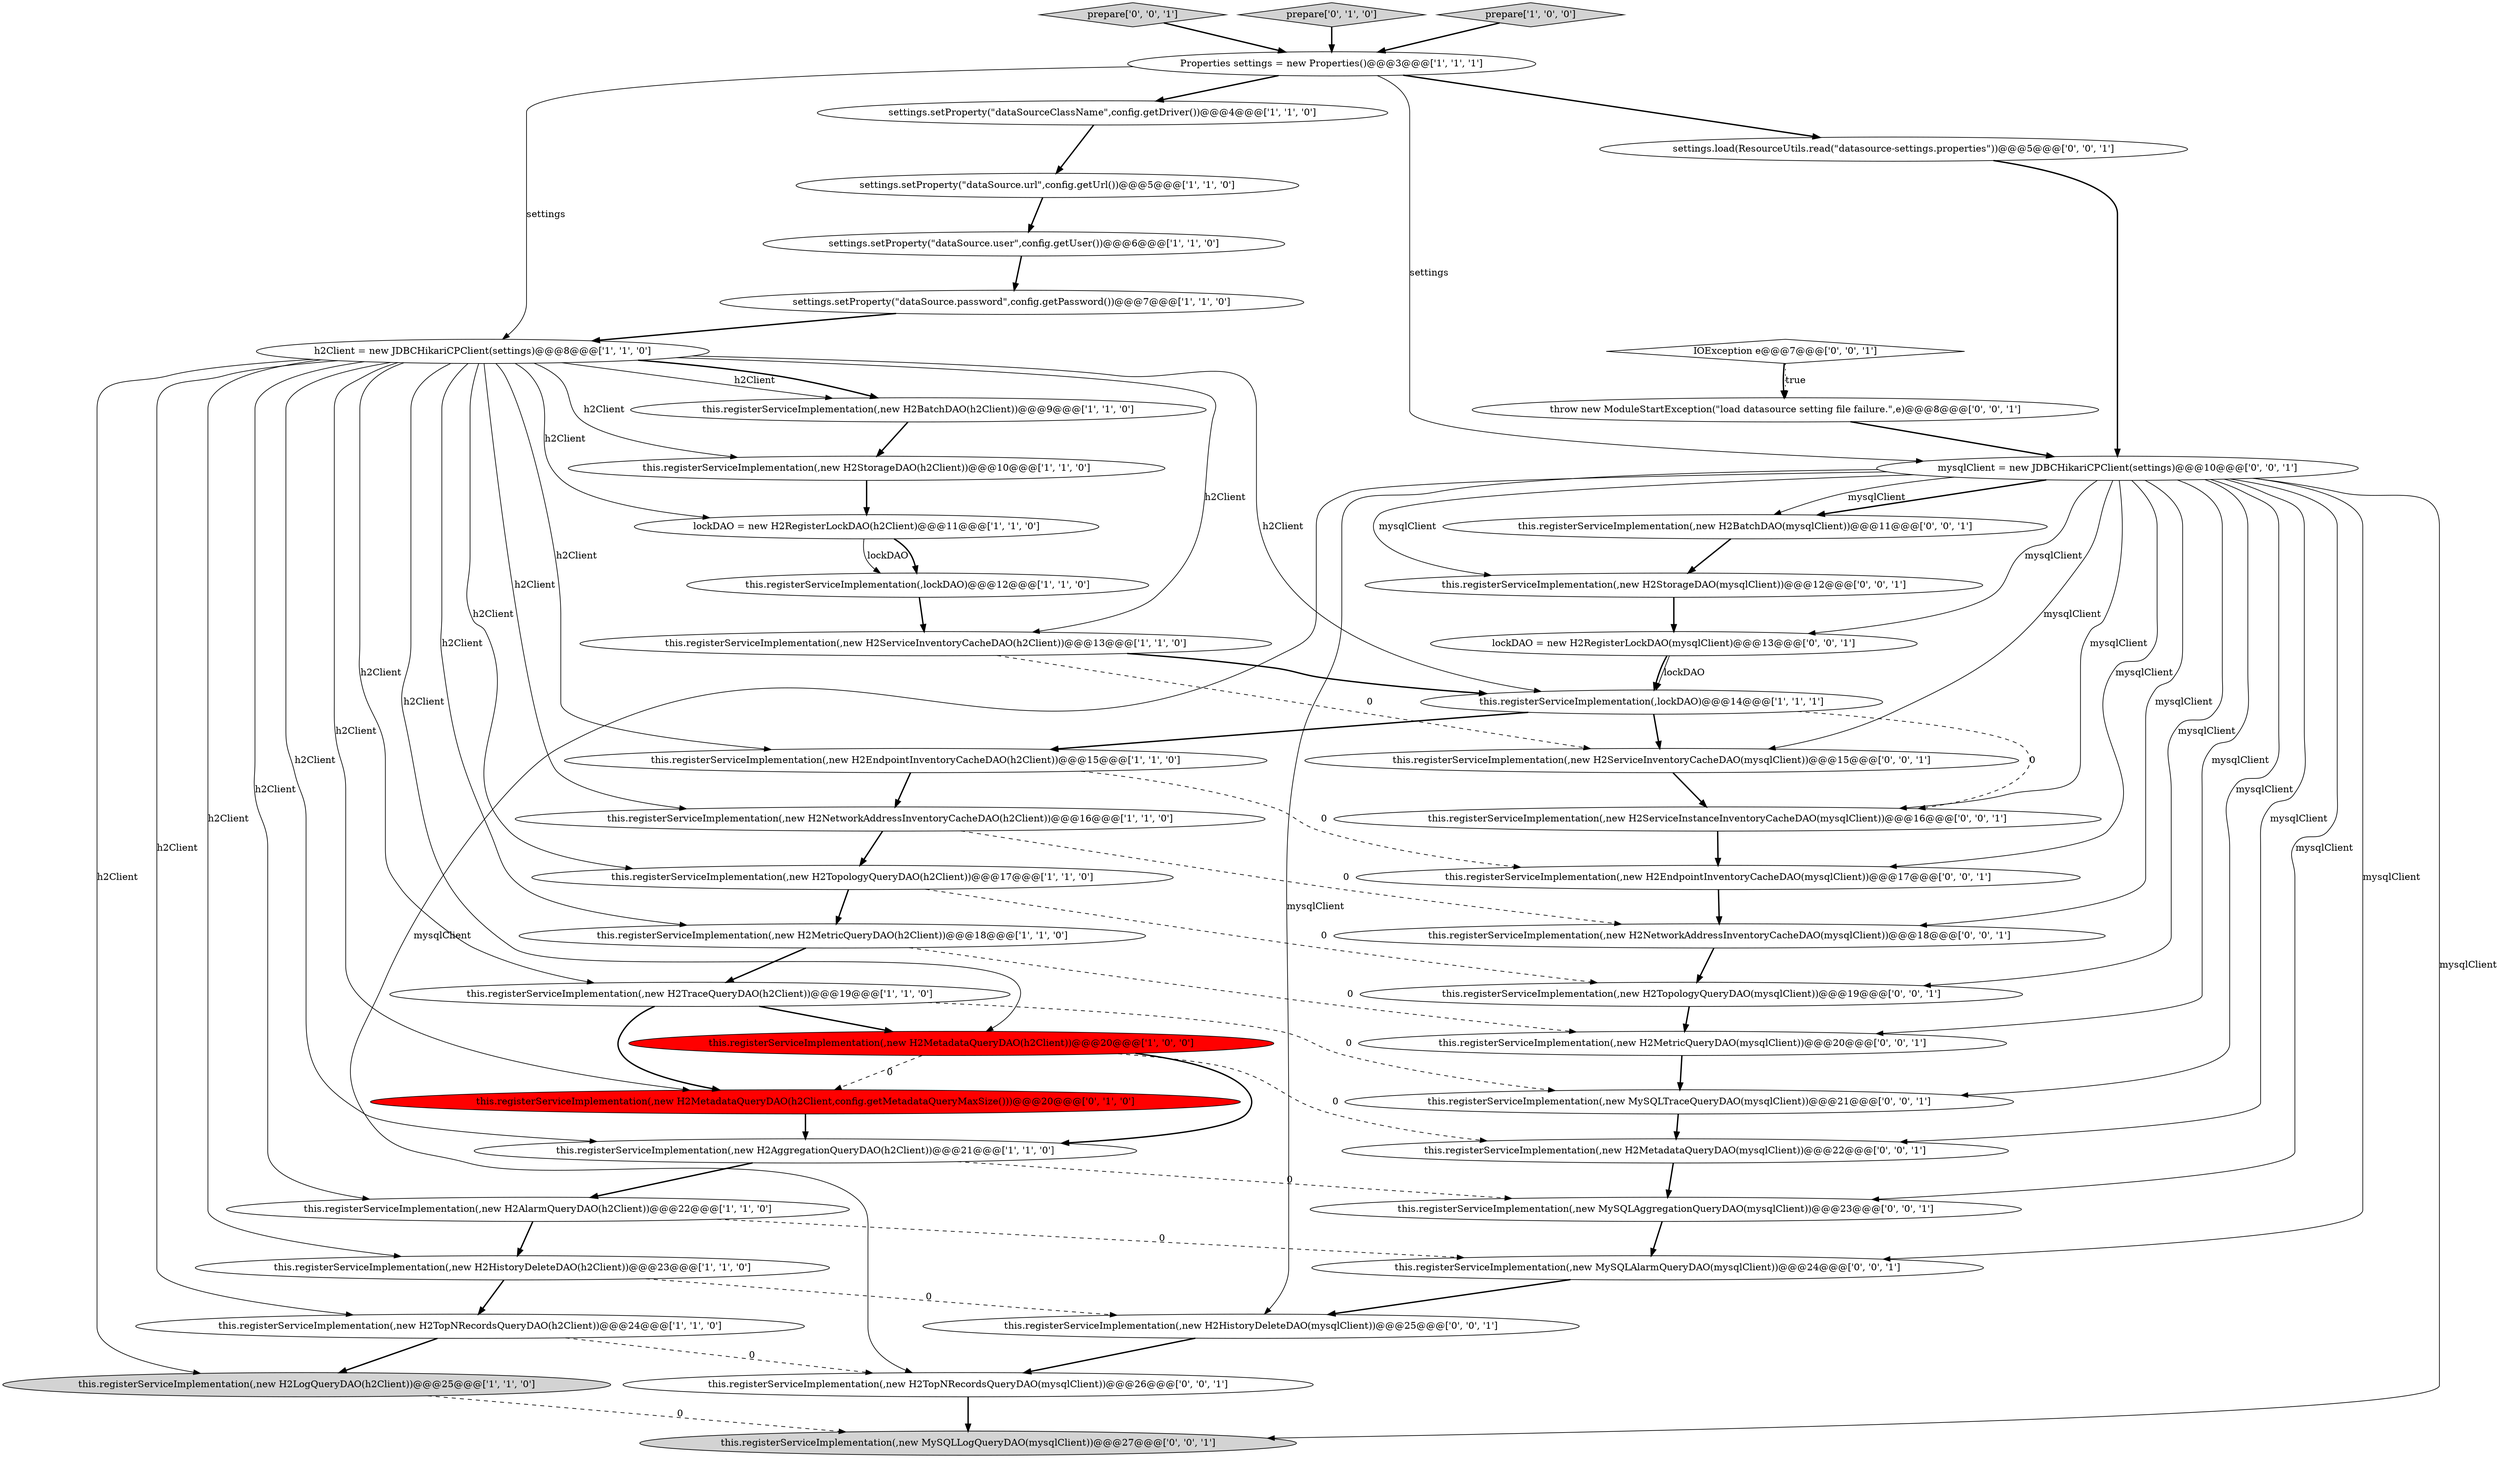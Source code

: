 digraph {
3 [style = filled, label = "h2Client = new JDBCHikariCPClient(settings)@@@8@@@['1', '1', '0']", fillcolor = white, shape = ellipse image = "AAA0AAABBB1BBB"];
14 [style = filled, label = "this.registerServiceImplementation(,lockDAO)@@@12@@@['1', '1', '0']", fillcolor = white, shape = ellipse image = "AAA0AAABBB1BBB"];
27 [style = filled, label = "this.registerServiceImplementation(,new MySQLAggregationQueryDAO(mysqlClient))@@@23@@@['0', '0', '1']", fillcolor = white, shape = ellipse image = "AAA0AAABBB3BBB"];
39 [style = filled, label = "this.registerServiceImplementation(,new H2EndpointInventoryCacheDAO(mysqlClient))@@@17@@@['0', '0', '1']", fillcolor = white, shape = ellipse image = "AAA0AAABBB3BBB"];
36 [style = filled, label = "this.registerServiceImplementation(,new H2ServiceInstanceInventoryCacheDAO(mysqlClient))@@@16@@@['0', '0', '1']", fillcolor = white, shape = ellipse image = "AAA0AAABBB3BBB"];
4 [style = filled, label = "this.registerServiceImplementation(,new H2EndpointInventoryCacheDAO(h2Client))@@@15@@@['1', '1', '0']", fillcolor = white, shape = ellipse image = "AAA0AAABBB1BBB"];
38 [style = filled, label = "prepare['0', '0', '1']", fillcolor = lightgray, shape = diamond image = "AAA0AAABBB3BBB"];
24 [style = filled, label = "this.registerServiceImplementation(,new H2MetadataQueryDAO(h2Client,config.getMetadataQueryMaxSize()))@@@20@@@['0', '1', '0']", fillcolor = red, shape = ellipse image = "AAA1AAABBB2BBB"];
33 [style = filled, label = "this.registerServiceImplementation(,new H2StorageDAO(mysqlClient))@@@12@@@['0', '0', '1']", fillcolor = white, shape = ellipse image = "AAA0AAABBB3BBB"];
35 [style = filled, label = "this.registerServiceImplementation(,new H2MetricQueryDAO(mysqlClient))@@@20@@@['0', '0', '1']", fillcolor = white, shape = ellipse image = "AAA0AAABBB3BBB"];
42 [style = filled, label = "this.registerServiceImplementation(,new H2TopologyQueryDAO(mysqlClient))@@@19@@@['0', '0', '1']", fillcolor = white, shape = ellipse image = "AAA0AAABBB3BBB"];
22 [style = filled, label = "this.registerServiceImplementation(,new H2TraceQueryDAO(h2Client))@@@19@@@['1', '1', '0']", fillcolor = white, shape = ellipse image = "AAA0AAABBB1BBB"];
44 [style = filled, label = "this.registerServiceImplementation(,new MySQLLogQueryDAO(mysqlClient))@@@27@@@['0', '0', '1']", fillcolor = lightgray, shape = ellipse image = "AAA0AAABBB3BBB"];
16 [style = filled, label = "Properties settings = new Properties()@@@3@@@['1', '1', '1']", fillcolor = white, shape = ellipse image = "AAA0AAABBB1BBB"];
9 [style = filled, label = "this.registerServiceImplementation(,lockDAO)@@@14@@@['1', '1', '1']", fillcolor = white, shape = ellipse image = "AAA0AAABBB1BBB"];
10 [style = filled, label = "this.registerServiceImplementation(,new H2TopologyQueryDAO(h2Client))@@@17@@@['1', '1', '0']", fillcolor = white, shape = ellipse image = "AAA0AAABBB1BBB"];
17 [style = filled, label = "settings.setProperty(\"dataSource.password\",config.getPassword())@@@7@@@['1', '1', '0']", fillcolor = white, shape = ellipse image = "AAA0AAABBB1BBB"];
11 [style = filled, label = "this.registerServiceImplementation(,new H2StorageDAO(h2Client))@@@10@@@['1', '1', '0']", fillcolor = white, shape = ellipse image = "AAA0AAABBB1BBB"];
28 [style = filled, label = "this.registerServiceImplementation(,new H2ServiceInventoryCacheDAO(mysqlClient))@@@15@@@['0', '0', '1']", fillcolor = white, shape = ellipse image = "AAA0AAABBB3BBB"];
23 [style = filled, label = "settings.setProperty(\"dataSourceClassName\",config.getDriver())@@@4@@@['1', '1', '0']", fillcolor = white, shape = ellipse image = "AAA0AAABBB1BBB"];
1 [style = filled, label = "this.registerServiceImplementation(,new H2BatchDAO(h2Client))@@@9@@@['1', '1', '0']", fillcolor = white, shape = ellipse image = "AAA0AAABBB1BBB"];
45 [style = filled, label = "settings.load(ResourceUtils.read(\"datasource-settings.properties\"))@@@5@@@['0', '0', '1']", fillcolor = white, shape = ellipse image = "AAA0AAABBB3BBB"];
19 [style = filled, label = "this.registerServiceImplementation(,new H2ServiceInventoryCacheDAO(h2Client))@@@13@@@['1', '1', '0']", fillcolor = white, shape = ellipse image = "AAA0AAABBB1BBB"];
31 [style = filled, label = "this.registerServiceImplementation(,new H2HistoryDeleteDAO(mysqlClient))@@@25@@@['0', '0', '1']", fillcolor = white, shape = ellipse image = "AAA0AAABBB3BBB"];
21 [style = filled, label = "this.registerServiceImplementation(,new H2AggregationQueryDAO(h2Client))@@@21@@@['1', '1', '0']", fillcolor = white, shape = ellipse image = "AAA0AAABBB1BBB"];
32 [style = filled, label = "this.registerServiceImplementation(,new H2TopNRecordsQueryDAO(mysqlClient))@@@26@@@['0', '0', '1']", fillcolor = white, shape = ellipse image = "AAA0AAABBB3BBB"];
25 [style = filled, label = "prepare['0', '1', '0']", fillcolor = lightgray, shape = diamond image = "AAA0AAABBB2BBB"];
30 [style = filled, label = "this.registerServiceImplementation(,new H2BatchDAO(mysqlClient))@@@11@@@['0', '0', '1']", fillcolor = white, shape = ellipse image = "AAA0AAABBB3BBB"];
6 [style = filled, label = "this.registerServiceImplementation(,new H2NetworkAddressInventoryCacheDAO(h2Client))@@@16@@@['1', '1', '0']", fillcolor = white, shape = ellipse image = "AAA0AAABBB1BBB"];
13 [style = filled, label = "this.registerServiceImplementation(,new H2MetadataQueryDAO(h2Client))@@@20@@@['1', '0', '0']", fillcolor = red, shape = ellipse image = "AAA1AAABBB1BBB"];
5 [style = filled, label = "prepare['1', '0', '0']", fillcolor = lightgray, shape = diamond image = "AAA0AAABBB1BBB"];
40 [style = filled, label = "this.registerServiceImplementation(,new MySQLAlarmQueryDAO(mysqlClient))@@@24@@@['0', '0', '1']", fillcolor = white, shape = ellipse image = "AAA0AAABBB3BBB"];
2 [style = filled, label = "this.registerServiceImplementation(,new H2HistoryDeleteDAO(h2Client))@@@23@@@['1', '1', '0']", fillcolor = white, shape = ellipse image = "AAA0AAABBB1BBB"];
43 [style = filled, label = "this.registerServiceImplementation(,new H2NetworkAddressInventoryCacheDAO(mysqlClient))@@@18@@@['0', '0', '1']", fillcolor = white, shape = ellipse image = "AAA0AAABBB3BBB"];
18 [style = filled, label = "settings.setProperty(\"dataSource.url\",config.getUrl())@@@5@@@['1', '1', '0']", fillcolor = white, shape = ellipse image = "AAA0AAABBB1BBB"];
37 [style = filled, label = "lockDAO = new H2RegisterLockDAO(mysqlClient)@@@13@@@['0', '0', '1']", fillcolor = white, shape = ellipse image = "AAA0AAABBB3BBB"];
29 [style = filled, label = "mysqlClient = new JDBCHikariCPClient(settings)@@@10@@@['0', '0', '1']", fillcolor = white, shape = ellipse image = "AAA0AAABBB3BBB"];
7 [style = filled, label = "this.registerServiceImplementation(,new H2LogQueryDAO(h2Client))@@@25@@@['1', '1', '0']", fillcolor = lightgray, shape = ellipse image = "AAA0AAABBB1BBB"];
34 [style = filled, label = "throw new ModuleStartException(\"load datasource setting file failure.\",e)@@@8@@@['0', '0', '1']", fillcolor = white, shape = ellipse image = "AAA0AAABBB3BBB"];
26 [style = filled, label = "this.registerServiceImplementation(,new H2MetadataQueryDAO(mysqlClient))@@@22@@@['0', '0', '1']", fillcolor = white, shape = ellipse image = "AAA0AAABBB3BBB"];
41 [style = filled, label = "IOException e@@@7@@@['0', '0', '1']", fillcolor = white, shape = diamond image = "AAA0AAABBB3BBB"];
0 [style = filled, label = "this.registerServiceImplementation(,new H2AlarmQueryDAO(h2Client))@@@22@@@['1', '1', '0']", fillcolor = white, shape = ellipse image = "AAA0AAABBB1BBB"];
20 [style = filled, label = "lockDAO = new H2RegisterLockDAO(h2Client)@@@11@@@['1', '1', '0']", fillcolor = white, shape = ellipse image = "AAA0AAABBB1BBB"];
8 [style = filled, label = "settings.setProperty(\"dataSource.user\",config.getUser())@@@6@@@['1', '1', '0']", fillcolor = white, shape = ellipse image = "AAA0AAABBB1BBB"];
46 [style = filled, label = "this.registerServiceImplementation(,new MySQLTraceQueryDAO(mysqlClient))@@@21@@@['0', '0', '1']", fillcolor = white, shape = ellipse image = "AAA0AAABBB3BBB"];
12 [style = filled, label = "this.registerServiceImplementation(,new H2TopNRecordsQueryDAO(h2Client))@@@24@@@['1', '1', '0']", fillcolor = white, shape = ellipse image = "AAA0AAABBB1BBB"];
15 [style = filled, label = "this.registerServiceImplementation(,new H2MetricQueryDAO(h2Client))@@@18@@@['1', '1', '0']", fillcolor = white, shape = ellipse image = "AAA0AAABBB1BBB"];
9->36 [style = dashed, label="0"];
29->33 [style = solid, label="mysqlClient"];
29->30 [style = bold, label=""];
3->13 [style = solid, label="h2Client"];
29->46 [style = solid, label="mysqlClient"];
43->42 [style = bold, label=""];
3->6 [style = solid, label="h2Client"];
4->39 [style = dashed, label="0"];
29->36 [style = solid, label="mysqlClient"];
12->7 [style = bold, label=""];
37->9 [style = bold, label=""];
3->15 [style = solid, label="h2Client"];
3->21 [style = solid, label="h2Client"];
29->39 [style = solid, label="mysqlClient"];
13->24 [style = dashed, label="0"];
3->20 [style = solid, label="h2Client"];
19->9 [style = bold, label=""];
24->21 [style = bold, label=""];
3->24 [style = solid, label="h2Client"];
20->14 [style = solid, label="lockDAO"];
7->44 [style = dashed, label="0"];
40->31 [style = bold, label=""];
19->28 [style = dashed, label="0"];
22->13 [style = bold, label=""];
29->35 [style = solid, label="mysqlClient"];
29->44 [style = solid, label="mysqlClient"];
3->22 [style = solid, label="h2Client"];
28->36 [style = bold, label=""];
21->0 [style = bold, label=""];
29->37 [style = solid, label="mysqlClient"];
16->45 [style = bold, label=""];
20->14 [style = bold, label=""];
3->4 [style = solid, label="h2Client"];
13->26 [style = dashed, label="0"];
45->29 [style = bold, label=""];
1->11 [style = bold, label=""];
8->17 [style = bold, label=""];
26->27 [style = bold, label=""];
29->43 [style = solid, label="mysqlClient"];
3->1 [style = solid, label="h2Client"];
29->30 [style = solid, label="mysqlClient"];
29->27 [style = solid, label="mysqlClient"];
34->29 [style = bold, label=""];
3->9 [style = solid, label="h2Client"];
30->33 [style = bold, label=""];
3->1 [style = bold, label=""];
21->27 [style = dashed, label="0"];
16->29 [style = solid, label="settings"];
31->32 [style = bold, label=""];
12->32 [style = dashed, label="0"];
38->16 [style = bold, label=""];
16->3 [style = solid, label="settings"];
14->19 [style = bold, label=""];
29->42 [style = solid, label="mysqlClient"];
16->23 [style = bold, label=""];
25->16 [style = bold, label=""];
36->39 [style = bold, label=""];
15->22 [style = bold, label=""];
15->35 [style = dashed, label="0"];
5->16 [style = bold, label=""];
9->28 [style = bold, label=""];
41->34 [style = dotted, label="true"];
29->26 [style = solid, label="mysqlClient"];
29->32 [style = solid, label="mysqlClient"];
6->10 [style = bold, label=""];
3->0 [style = solid, label="h2Client"];
17->3 [style = bold, label=""];
32->44 [style = bold, label=""];
18->8 [style = bold, label=""];
33->37 [style = bold, label=""];
41->34 [style = bold, label=""];
23->18 [style = bold, label=""];
11->20 [style = bold, label=""];
10->15 [style = bold, label=""];
4->6 [style = bold, label=""];
6->43 [style = dashed, label="0"];
9->4 [style = bold, label=""];
0->2 [style = bold, label=""];
39->43 [style = bold, label=""];
29->31 [style = solid, label="mysqlClient"];
22->46 [style = dashed, label="0"];
29->28 [style = solid, label="mysqlClient"];
3->19 [style = solid, label="h2Client"];
10->42 [style = dashed, label="0"];
2->12 [style = bold, label=""];
3->11 [style = solid, label="h2Client"];
2->31 [style = dashed, label="0"];
42->35 [style = bold, label=""];
46->26 [style = bold, label=""];
37->9 [style = solid, label="lockDAO"];
3->2 [style = solid, label="h2Client"];
3->7 [style = solid, label="h2Client"];
27->40 [style = bold, label=""];
3->12 [style = solid, label="h2Client"];
22->24 [style = bold, label=""];
13->21 [style = bold, label=""];
29->40 [style = solid, label="mysqlClient"];
0->40 [style = dashed, label="0"];
3->10 [style = solid, label="h2Client"];
35->46 [style = bold, label=""];
}

